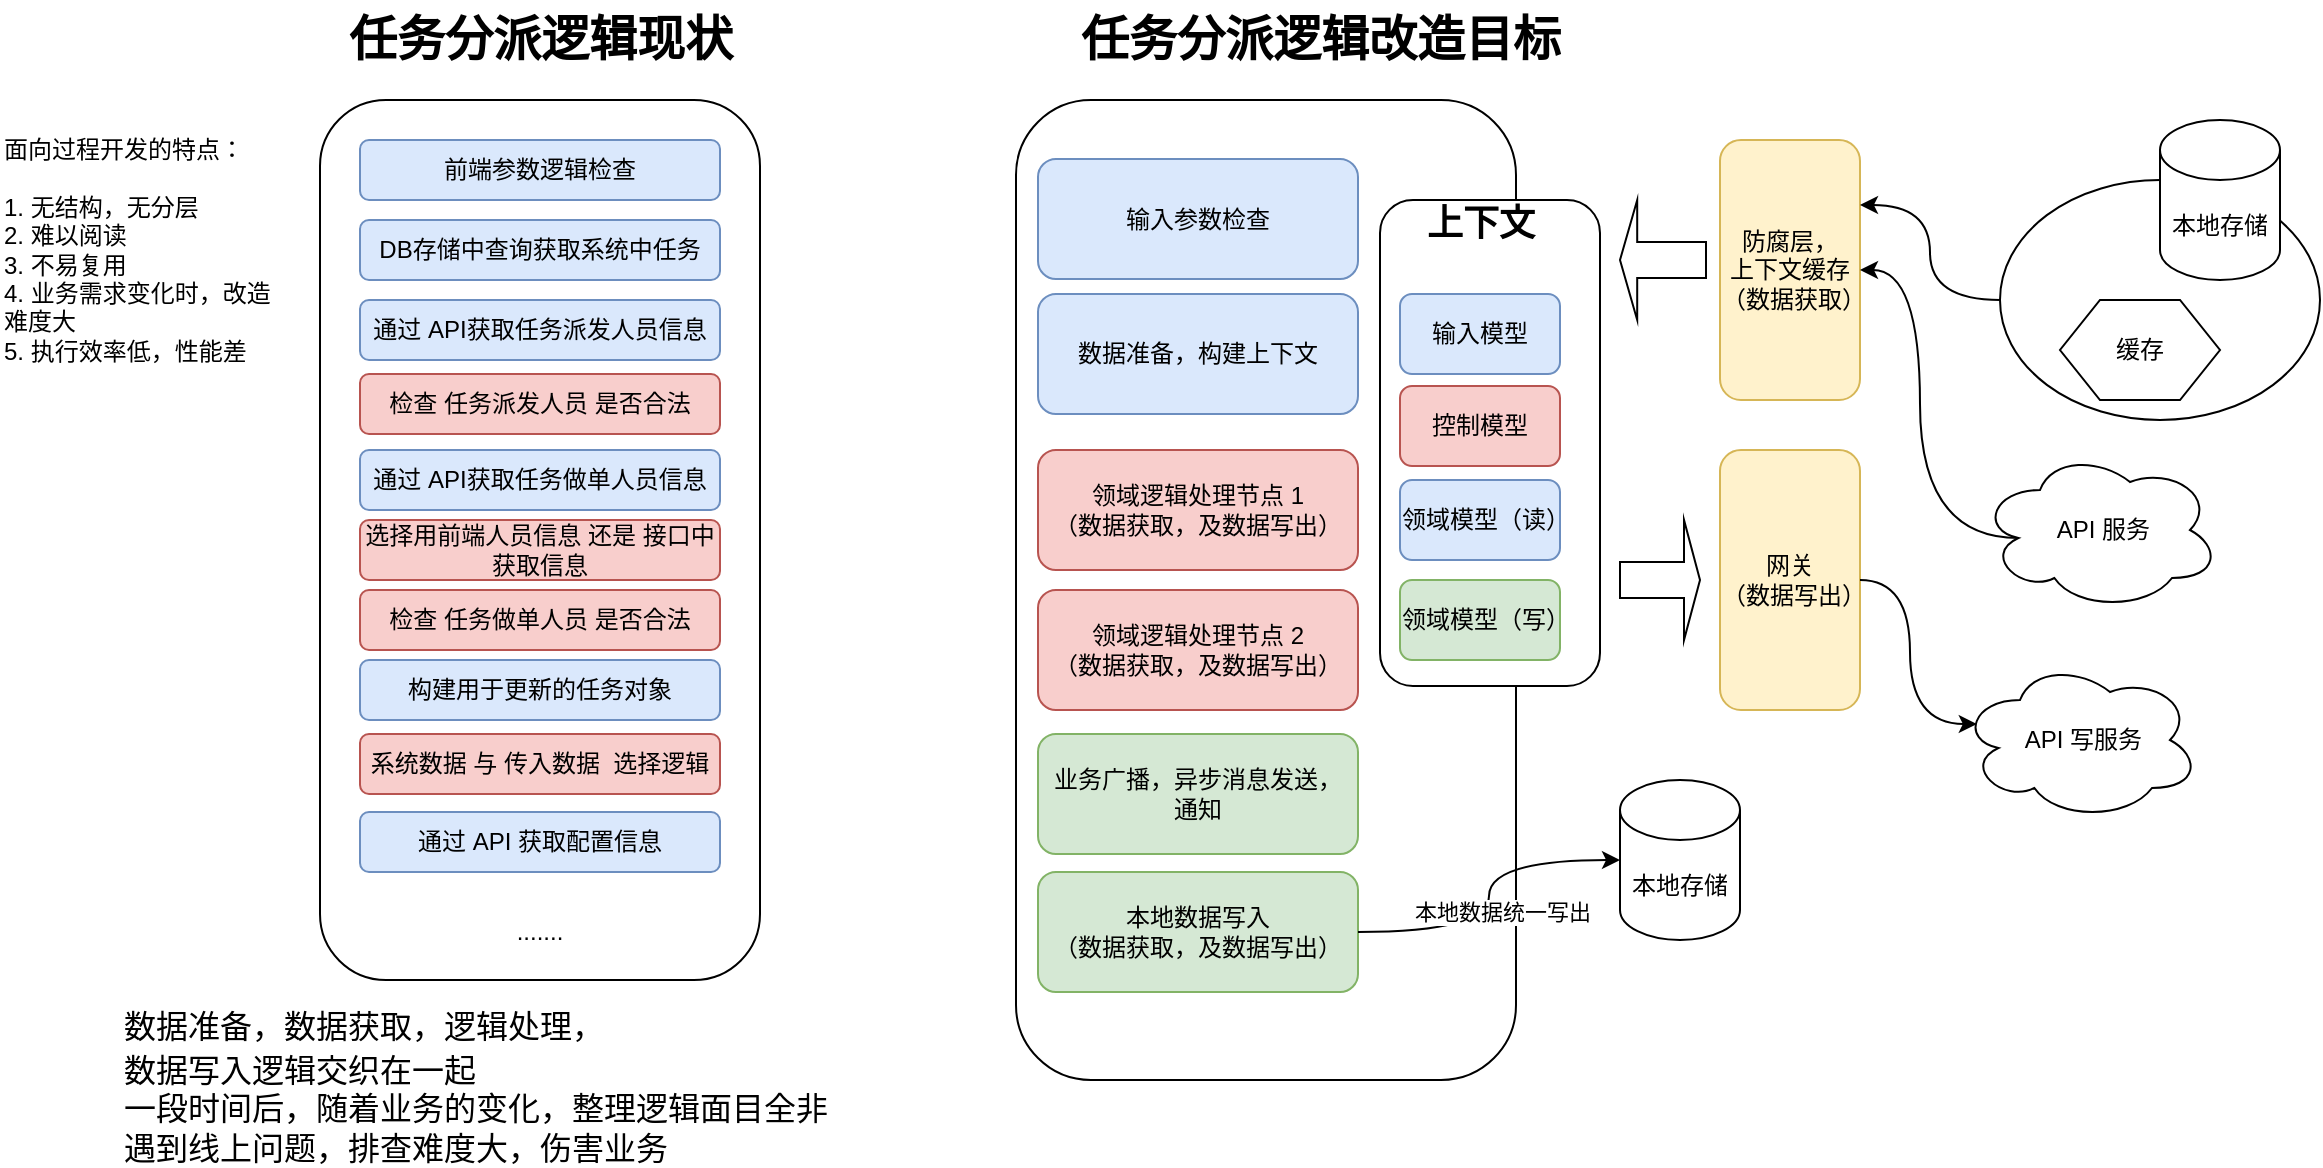 <mxfile version="24.8.1">
  <diagram name="Page-1" id="9xw382ZIhA2r2arBTCRh">
    <mxGraphModel dx="1283" dy="734" grid="1" gridSize="10" guides="1" tooltips="1" connect="1" arrows="1" fold="1" page="1" pageScale="1" pageWidth="827" pageHeight="1169" math="0" shadow="0">
      <root>
        <mxCell id="0" />
        <mxCell id="1" parent="0" />
        <mxCell id="uYKmUOFOkHPT1V7PyWkY-9" value="" style="rounded=1;whiteSpace=wrap;html=1;" vertex="1" parent="1">
          <mxGeometry x="230" y="480" width="220" height="440" as="geometry" />
        </mxCell>
        <mxCell id="uYKmUOFOkHPT1V7PyWkY-11" value="前端参数逻辑检查" style="rounded=1;whiteSpace=wrap;html=1;fillColor=#dae8fc;strokeColor=#6c8ebf;" vertex="1" parent="1">
          <mxGeometry x="250" y="500" width="180" height="30" as="geometry" />
        </mxCell>
        <mxCell id="uYKmUOFOkHPT1V7PyWkY-12" value="DB存储中查询获取系统中任务" style="rounded=1;whiteSpace=wrap;html=1;fillColor=#dae8fc;strokeColor=#6c8ebf;" vertex="1" parent="1">
          <mxGeometry x="250" y="540" width="180" height="30" as="geometry" />
        </mxCell>
        <mxCell id="uYKmUOFOkHPT1V7PyWkY-13" value="通过 API 获取配置信息" style="rounded=1;whiteSpace=wrap;html=1;fillColor=#dae8fc;strokeColor=#6c8ebf;" vertex="1" parent="1">
          <mxGeometry x="250" y="836" width="180" height="30" as="geometry" />
        </mxCell>
        <mxCell id="uYKmUOFOkHPT1V7PyWkY-14" value="构建用于更新的任务对象" style="rounded=1;whiteSpace=wrap;html=1;fillColor=#dae8fc;strokeColor=#6c8ebf;" vertex="1" parent="1">
          <mxGeometry x="250" y="760" width="180" height="30" as="geometry" />
        </mxCell>
        <mxCell id="uYKmUOFOkHPT1V7PyWkY-15" value="检查 任务派发人员 是否合法" style="rounded=1;whiteSpace=wrap;html=1;fillColor=#f8cecc;strokeColor=#b85450;" vertex="1" parent="1">
          <mxGeometry x="250" y="617" width="180" height="30" as="geometry" />
        </mxCell>
        <mxCell id="uYKmUOFOkHPT1V7PyWkY-16" value="检查 任务做单人员 是否合法" style="rounded=1;whiteSpace=wrap;html=1;fillColor=#f8cecc;strokeColor=#b85450;" vertex="1" parent="1">
          <mxGeometry x="250" y="725" width="180" height="30" as="geometry" />
        </mxCell>
        <mxCell id="uYKmUOFOkHPT1V7PyWkY-17" value="系统数据 与 传入数据&amp;nbsp; 选择逻辑" style="rounded=1;whiteSpace=wrap;html=1;fillColor=#f8cecc;strokeColor=#b85450;" vertex="1" parent="1">
          <mxGeometry x="250" y="797" width="180" height="30" as="geometry" />
        </mxCell>
        <mxCell id="uYKmUOFOkHPT1V7PyWkY-18" value="......." style="text;html=1;align=center;verticalAlign=middle;whiteSpace=wrap;rounded=0;" vertex="1" parent="1">
          <mxGeometry x="310" y="881" width="60" height="30" as="geometry" />
        </mxCell>
        <mxCell id="uYKmUOFOkHPT1V7PyWkY-19" value="任务分派逻辑现状" style="text;strokeColor=none;fillColor=none;html=1;fontSize=24;fontStyle=1;verticalAlign=middle;align=center;" vertex="1" parent="1">
          <mxGeometry x="290" y="430" width="100" height="40" as="geometry" />
        </mxCell>
        <mxCell id="uYKmUOFOkHPT1V7PyWkY-21" value="面向过程开发的特点：&lt;div&gt;&lt;br&gt;&lt;div&gt;1. 无结构，无分层&lt;/div&gt;&lt;div&gt;2. 难以阅读&lt;/div&gt;&lt;div&gt;3. 不易复用&lt;/div&gt;&lt;div&gt;4. 业务需求变化时，改造难度大&lt;/div&gt;&lt;div&gt;5. 执行效率低，性能差&lt;/div&gt;&lt;/div&gt;" style="text;html=1;align=left;verticalAlign=middle;whiteSpace=wrap;rounded=0;" vertex="1" parent="1">
          <mxGeometry x="70" y="539.5" width="140" height="30" as="geometry" />
        </mxCell>
        <mxCell id="uYKmUOFOkHPT1V7PyWkY-23" value="" style="rounded=1;whiteSpace=wrap;html=1;" vertex="1" parent="1">
          <mxGeometry x="578" y="480" width="250" height="490" as="geometry" />
        </mxCell>
        <mxCell id="uYKmUOFOkHPT1V7PyWkY-24" value="任务分派逻辑改造目标" style="text;strokeColor=none;fillColor=none;html=1;fontSize=24;fontStyle=1;verticalAlign=middle;align=center;" vertex="1" parent="1">
          <mxGeometry x="680" y="430" width="100" height="40" as="geometry" />
        </mxCell>
        <mxCell id="uYKmUOFOkHPT1V7PyWkY-25" value="" style="rounded=1;whiteSpace=wrap;html=1;" vertex="1" parent="1">
          <mxGeometry x="760" y="530" width="110" height="243" as="geometry" />
        </mxCell>
        <mxCell id="uYKmUOFOkHPT1V7PyWkY-26" value="&lt;font style=&quot;font-size: 18px;&quot;&gt;上下文&lt;/font&gt;" style="text;strokeColor=none;fillColor=none;html=1;fontSize=24;fontStyle=1;verticalAlign=middle;align=center;" vertex="1" parent="1">
          <mxGeometry x="760" y="520" width="100" height="40" as="geometry" />
        </mxCell>
        <mxCell id="uYKmUOFOkHPT1V7PyWkY-27" value="输入模型" style="rounded=1;whiteSpace=wrap;html=1;fillColor=#dae8fc;strokeColor=#6c8ebf;" vertex="1" parent="1">
          <mxGeometry x="770" y="577" width="80" height="40" as="geometry" />
        </mxCell>
        <mxCell id="uYKmUOFOkHPT1V7PyWkY-28" value="控制模型" style="rounded=1;whiteSpace=wrap;html=1;fillColor=#f8cecc;strokeColor=#b85450;" vertex="1" parent="1">
          <mxGeometry x="770" y="623" width="80" height="40" as="geometry" />
        </mxCell>
        <mxCell id="uYKmUOFOkHPT1V7PyWkY-29" value="领域模型（读）" style="rounded=1;whiteSpace=wrap;html=1;fillColor=#dae8fc;strokeColor=#6c8ebf;" vertex="1" parent="1">
          <mxGeometry x="770" y="670" width="80" height="40" as="geometry" />
        </mxCell>
        <mxCell id="uYKmUOFOkHPT1V7PyWkY-30" value="领域模型（写）" style="rounded=1;whiteSpace=wrap;html=1;fillColor=#d5e8d4;strokeColor=#82b366;" vertex="1" parent="1">
          <mxGeometry x="770" y="720" width="80" height="40" as="geometry" />
        </mxCell>
        <mxCell id="uYKmUOFOkHPT1V7PyWkY-31" value="输入参数检查" style="rounded=1;whiteSpace=wrap;html=1;fillColor=#dae8fc;strokeColor=#6c8ebf;" vertex="1" parent="1">
          <mxGeometry x="589" y="509.5" width="160" height="60" as="geometry" />
        </mxCell>
        <mxCell id="uYKmUOFOkHPT1V7PyWkY-32" value="防腐层，&lt;div&gt;上下文缓存&lt;br&gt;&lt;div&gt;（数据获取）&lt;/div&gt;&lt;/div&gt;" style="rounded=1;whiteSpace=wrap;html=1;fillColor=#fff2cc;strokeColor=#d6b656;" vertex="1" parent="1">
          <mxGeometry x="930" y="500" width="70" height="130" as="geometry" />
        </mxCell>
        <mxCell id="uYKmUOFOkHPT1V7PyWkY-35" style="edgeStyle=orthogonalEdgeStyle;rounded=0;orthogonalLoop=1;jettySize=auto;html=1;exitX=0.16;exitY=0.55;exitDx=0;exitDy=0;exitPerimeter=0;entryX=1;entryY=0.5;entryDx=0;entryDy=0;curved=1;" edge="1" parent="1" source="uYKmUOFOkHPT1V7PyWkY-34" target="uYKmUOFOkHPT1V7PyWkY-32">
          <mxGeometry relative="1" as="geometry" />
        </mxCell>
        <mxCell id="uYKmUOFOkHPT1V7PyWkY-34" value="&amp;nbsp;API 服务" style="ellipse;shape=cloud;whiteSpace=wrap;html=1;" vertex="1" parent="1">
          <mxGeometry x="1060" y="655" width="120" height="80" as="geometry" />
        </mxCell>
        <mxCell id="uYKmUOFOkHPT1V7PyWkY-40" value="领域逻辑处理节点 1&lt;div&gt;（数据获取，及数据写出）&lt;/div&gt;" style="rounded=1;whiteSpace=wrap;html=1;fillColor=#f8cecc;strokeColor=#b85450;" vertex="1" parent="1">
          <mxGeometry x="589" y="655" width="160" height="60" as="geometry" />
        </mxCell>
        <mxCell id="uYKmUOFOkHPT1V7PyWkY-41" value="网关&lt;div&gt;（数据写出）&lt;/div&gt;" style="rounded=1;whiteSpace=wrap;html=1;fillColor=#fff2cc;strokeColor=#d6b656;" vertex="1" parent="1">
          <mxGeometry x="930" y="655" width="70" height="130" as="geometry" />
        </mxCell>
        <mxCell id="uYKmUOFOkHPT1V7PyWkY-42" value="" style="shape=singleArrow;direction=west;whiteSpace=wrap;html=1;" vertex="1" parent="1">
          <mxGeometry x="880" y="530" width="43" height="60" as="geometry" />
        </mxCell>
        <mxCell id="uYKmUOFOkHPT1V7PyWkY-44" value="&amp;nbsp;API 写服务" style="ellipse;shape=cloud;whiteSpace=wrap;html=1;" vertex="1" parent="1">
          <mxGeometry x="1050" y="760" width="120" height="80" as="geometry" />
        </mxCell>
        <mxCell id="uYKmUOFOkHPT1V7PyWkY-45" style="edgeStyle=orthogonalEdgeStyle;rounded=0;orthogonalLoop=1;jettySize=auto;html=1;exitX=1;exitY=0.5;exitDx=0;exitDy=0;entryX=0.07;entryY=0.4;entryDx=0;entryDy=0;entryPerimeter=0;curved=1;" edge="1" parent="1" source="uYKmUOFOkHPT1V7PyWkY-41" target="uYKmUOFOkHPT1V7PyWkY-44">
          <mxGeometry relative="1" as="geometry" />
        </mxCell>
        <mxCell id="uYKmUOFOkHPT1V7PyWkY-46" value="" style="shape=singleArrow;whiteSpace=wrap;html=1;" vertex="1" parent="1">
          <mxGeometry x="880" y="690" width="40" height="60" as="geometry" />
        </mxCell>
        <mxCell id="uYKmUOFOkHPT1V7PyWkY-47" value="领域逻辑处理节点 2&lt;div&gt;（数据获取，及数据写出）&lt;/div&gt;" style="rounded=1;whiteSpace=wrap;html=1;fillColor=#f8cecc;strokeColor=#b85450;" vertex="1" parent="1">
          <mxGeometry x="589" y="725" width="160" height="60" as="geometry" />
        </mxCell>
        <mxCell id="uYKmUOFOkHPT1V7PyWkY-48" value="本地数据写入&lt;div&gt;（数据获取，及数据写出）&lt;/div&gt;" style="rounded=1;whiteSpace=wrap;html=1;fillColor=#d5e8d4;strokeColor=#82b366;" vertex="1" parent="1">
          <mxGeometry x="589" y="866" width="160" height="60" as="geometry" />
        </mxCell>
        <mxCell id="uYKmUOFOkHPT1V7PyWkY-50" value="数据准备，构建上下文" style="rounded=1;whiteSpace=wrap;html=1;fillColor=#dae8fc;strokeColor=#6c8ebf;" vertex="1" parent="1">
          <mxGeometry x="589" y="577" width="160" height="60" as="geometry" />
        </mxCell>
        <mxCell id="uYKmUOFOkHPT1V7PyWkY-51" value="本地存储" style="shape=cylinder3;whiteSpace=wrap;html=1;boundedLbl=1;backgroundOutline=1;size=15;" vertex="1" parent="1">
          <mxGeometry x="880" y="820" width="60" height="80" as="geometry" />
        </mxCell>
        <mxCell id="uYKmUOFOkHPT1V7PyWkY-52" style="edgeStyle=orthogonalEdgeStyle;rounded=0;orthogonalLoop=1;jettySize=auto;html=1;exitX=1;exitY=0.5;exitDx=0;exitDy=0;entryX=0;entryY=0.5;entryDx=0;entryDy=0;entryPerimeter=0;curved=1;" edge="1" parent="1" source="uYKmUOFOkHPT1V7PyWkY-48" target="uYKmUOFOkHPT1V7PyWkY-51">
          <mxGeometry relative="1" as="geometry" />
        </mxCell>
        <mxCell id="uYKmUOFOkHPT1V7PyWkY-53" value="本地数据统一写出" style="edgeLabel;html=1;align=center;verticalAlign=middle;resizable=0;points=[];" vertex="1" connectable="0" parent="uYKmUOFOkHPT1V7PyWkY-52">
          <mxGeometry x="-0.096" y="-6" relative="1" as="geometry">
            <mxPoint as="offset" />
          </mxGeometry>
        </mxCell>
        <mxCell id="uYKmUOFOkHPT1V7PyWkY-54" value="业务广播，异步消息发送，&lt;div&gt;通知&lt;/div&gt;" style="rounded=1;whiteSpace=wrap;html=1;fillColor=#d5e8d4;strokeColor=#82b366;" vertex="1" parent="1">
          <mxGeometry x="589" y="797" width="160" height="60" as="geometry" />
        </mxCell>
        <mxCell id="uYKmUOFOkHPT1V7PyWkY-58" style="edgeStyle=orthogonalEdgeStyle;rounded=0;orthogonalLoop=1;jettySize=auto;html=1;exitX=0;exitY=0.5;exitDx=0;exitDy=0;entryX=1;entryY=0.25;entryDx=0;entryDy=0;curved=1;" edge="1" parent="1" source="uYKmUOFOkHPT1V7PyWkY-55" target="uYKmUOFOkHPT1V7PyWkY-32">
          <mxGeometry relative="1" as="geometry" />
        </mxCell>
        <mxCell id="uYKmUOFOkHPT1V7PyWkY-55" value="" style="ellipse;whiteSpace=wrap;html=1;" vertex="1" parent="1">
          <mxGeometry x="1070" y="520" width="160" height="120" as="geometry" />
        </mxCell>
        <mxCell id="uYKmUOFOkHPT1V7PyWkY-56" value="本地存储" style="shape=cylinder3;whiteSpace=wrap;html=1;boundedLbl=1;backgroundOutline=1;size=15;" vertex="1" parent="1">
          <mxGeometry x="1150" y="490" width="60" height="80" as="geometry" />
        </mxCell>
        <mxCell id="uYKmUOFOkHPT1V7PyWkY-57" value="缓存" style="shape=hexagon;perimeter=hexagonPerimeter2;whiteSpace=wrap;html=1;fixedSize=1;" vertex="1" parent="1">
          <mxGeometry x="1100" y="580" width="80" height="50" as="geometry" />
        </mxCell>
        <mxCell id="uYKmUOFOkHPT1V7PyWkY-59" value="通过 API获取任务派发人员信息" style="rounded=1;whiteSpace=wrap;html=1;fillColor=#dae8fc;strokeColor=#6c8ebf;" vertex="1" parent="1">
          <mxGeometry x="250" y="580" width="180" height="30" as="geometry" />
        </mxCell>
        <mxCell id="uYKmUOFOkHPT1V7PyWkY-60" value="通过 API获取任务做单人员信息" style="rounded=1;whiteSpace=wrap;html=1;fillColor=#dae8fc;strokeColor=#6c8ebf;" vertex="1" parent="1">
          <mxGeometry x="250" y="655" width="180" height="30" as="geometry" />
        </mxCell>
        <mxCell id="uYKmUOFOkHPT1V7PyWkY-61" value="选择用前端人员信息 还是 接口中获取信息" style="rounded=1;whiteSpace=wrap;html=1;fillColor=#f8cecc;strokeColor=#b85450;" vertex="1" parent="1">
          <mxGeometry x="250" y="690" width="180" height="30" as="geometry" />
        </mxCell>
        <mxCell id="uYKmUOFOkHPT1V7PyWkY-70" value="&lt;font style=&quot;font-weight: normal; font-size: 16px;&quot;&gt;数据准备，数据获取，逻辑处理，&lt;/font&gt;&lt;div style=&quot;font-size: 16px;&quot;&gt;&lt;font style=&quot;font-weight: normal; font-size: 16px;&quot;&gt;数据写入逻辑交织在一起&lt;/font&gt;&lt;/div&gt;&lt;div style=&quot;font-size: 16px;&quot;&gt;&lt;font style=&quot;font-weight: normal; font-size: 16px;&quot;&gt;一段时间后，随着业务的变化，整理逻辑面目全非&lt;/font&gt;&lt;/div&gt;&lt;div style=&quot;font-size: 16px;&quot;&gt;&lt;font style=&quot;font-weight: normal; font-size: 16px;&quot;&gt;遇到线上问题，排查难度大，伤害业务&lt;/font&gt;&lt;/div&gt;" style="text;strokeColor=none;fillColor=none;html=1;fontSize=24;fontStyle=1;verticalAlign=middle;align=left;" vertex="1" parent="1">
          <mxGeometry x="130" y="950" width="100" height="40" as="geometry" />
        </mxCell>
      </root>
    </mxGraphModel>
  </diagram>
</mxfile>
